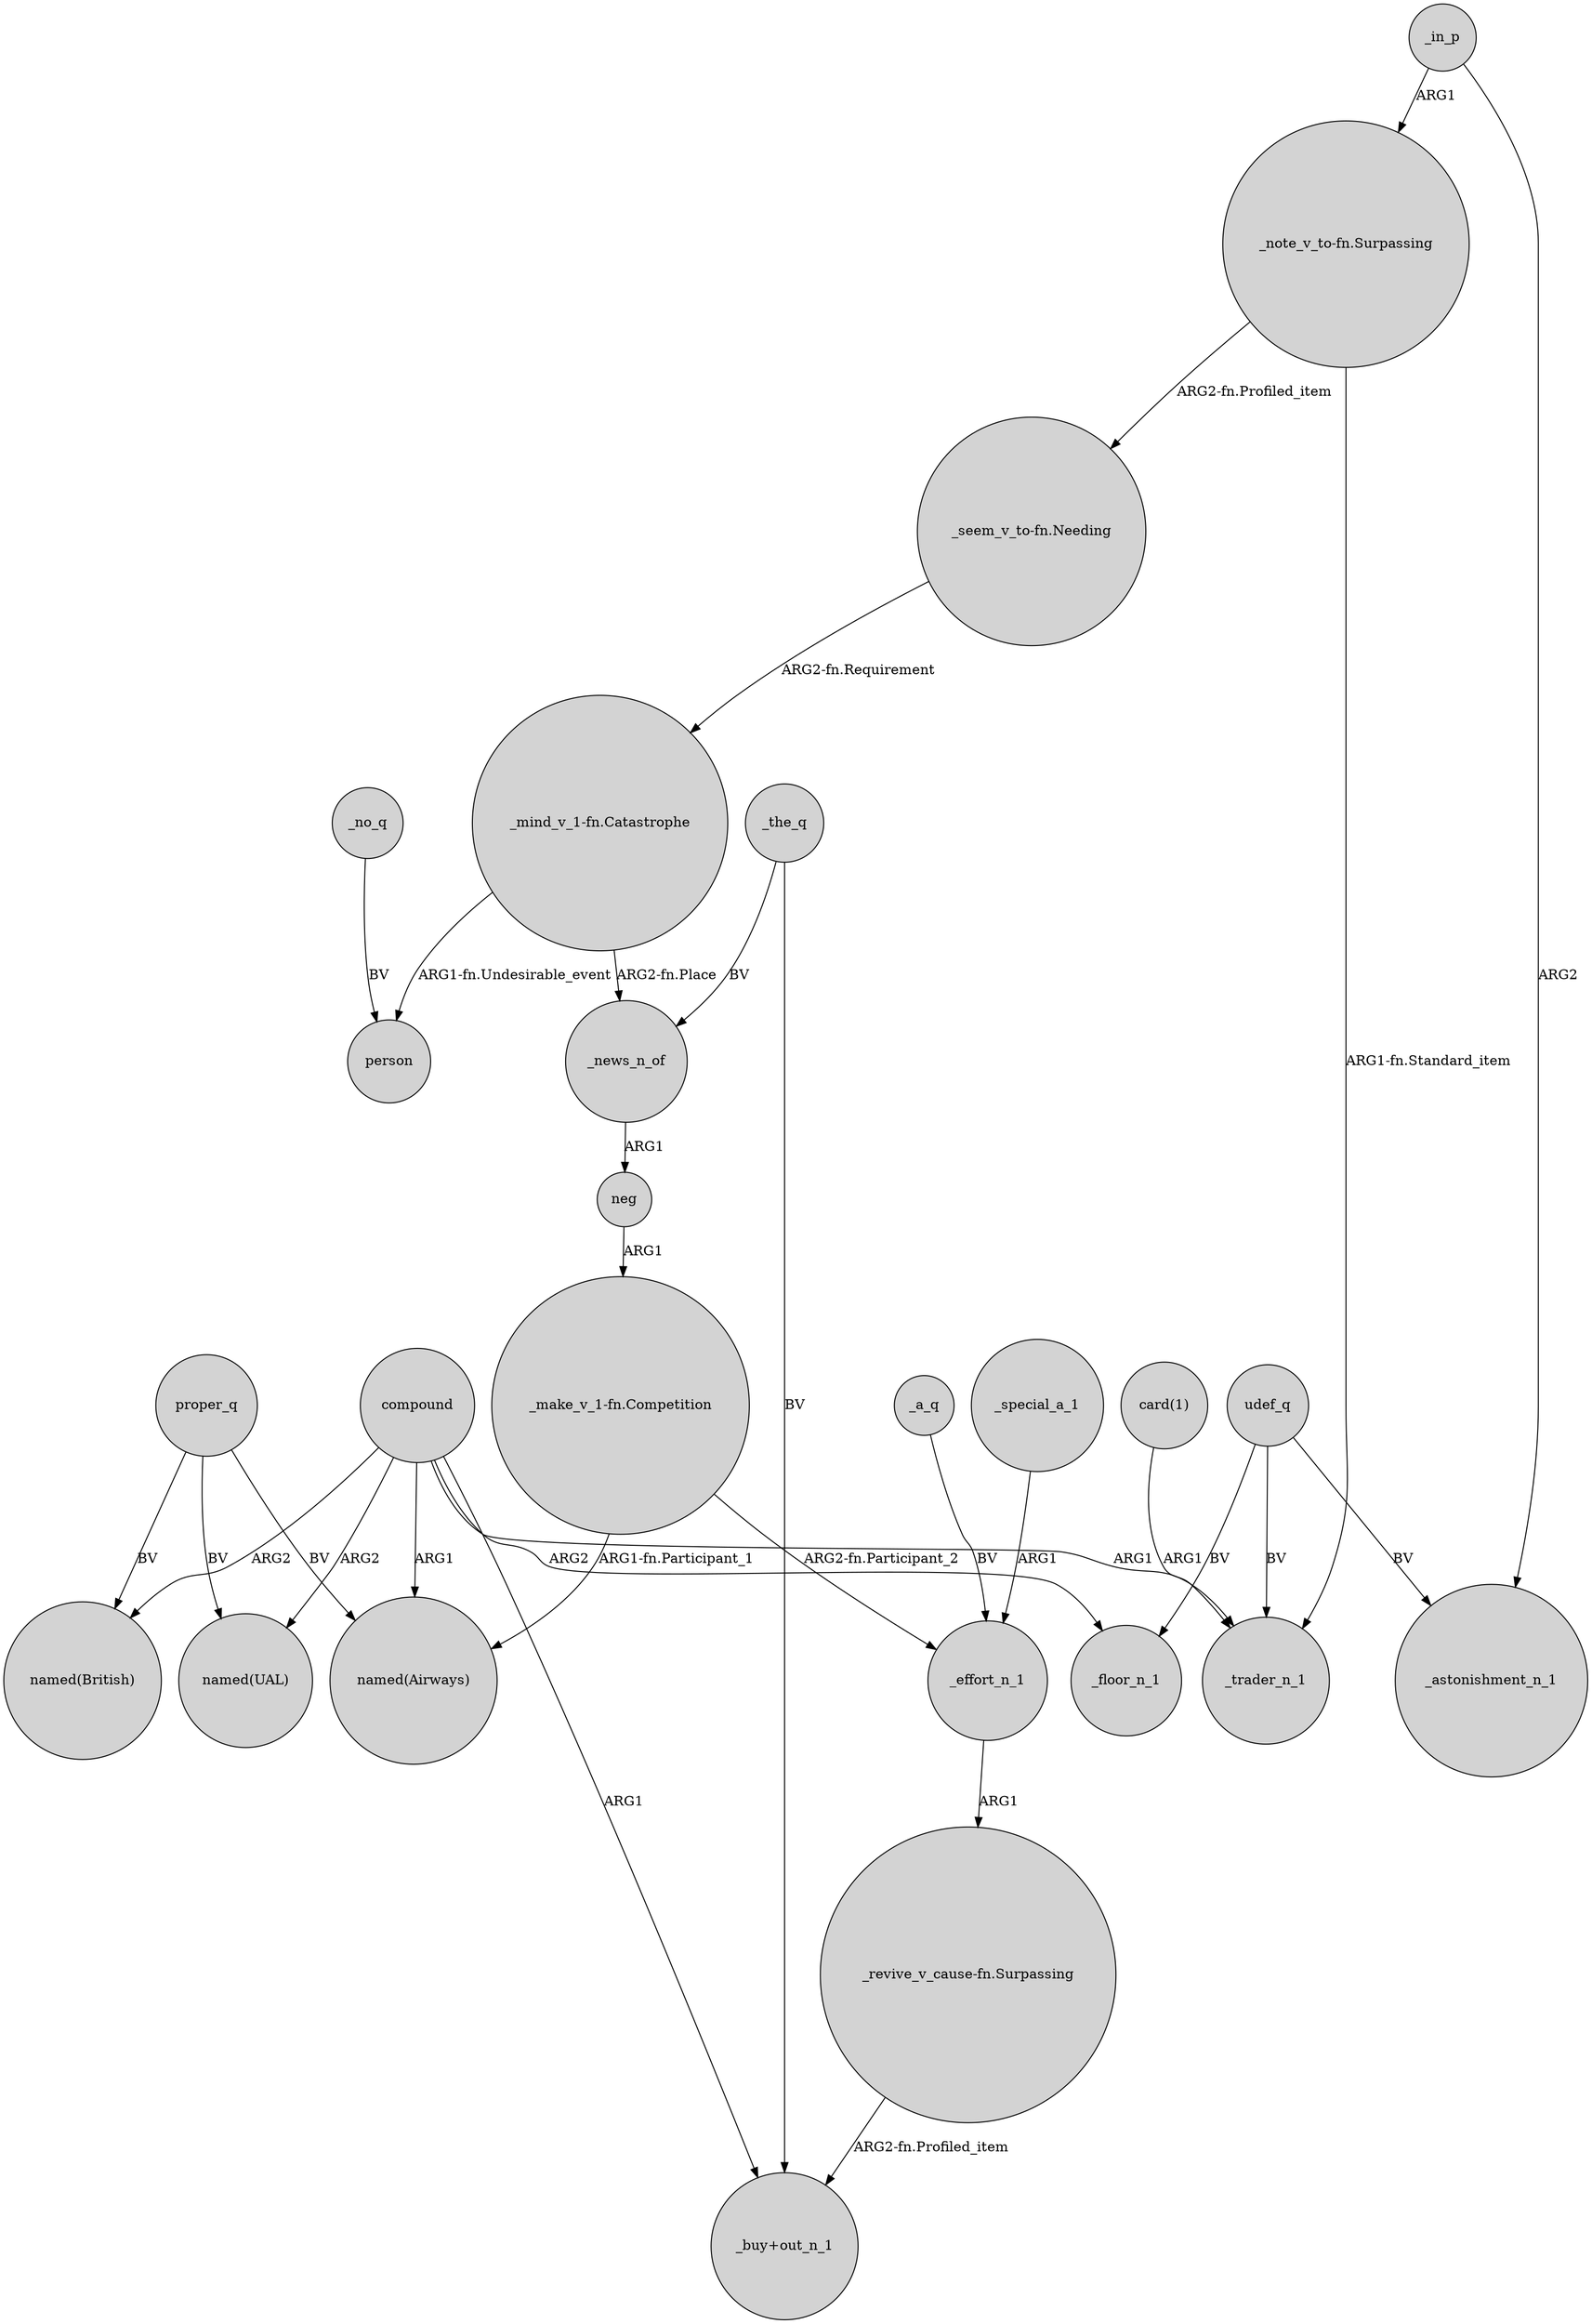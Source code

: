 digraph {
	node [shape=circle style=filled]
	proper_q -> "named(British)" [label=BV]
	_effort_n_1 -> "_revive_v_cause-fn.Surpassing" [label=ARG1]
	"card(1)" -> _trader_n_1 [label=ARG1]
	"_note_v_to-fn.Surpassing" -> "_seem_v_to-fn.Needing" [label="ARG2-fn.Profiled_item"]
	_in_p -> _astonishment_n_1 [label=ARG2]
	compound -> _trader_n_1 [label=ARG1]
	compound -> _floor_n_1 [label=ARG2]
	neg -> "_make_v_1-fn.Competition" [label=ARG1]
	_a_q -> _effort_n_1 [label=BV]
	compound -> "named(Airways)" [label=ARG1]
	proper_q -> "named(UAL)" [label=BV]
	udef_q -> _trader_n_1 [label=BV]
	_special_a_1 -> _effort_n_1 [label=ARG1]
	_no_q -> person [label=BV]
	"_note_v_to-fn.Surpassing" -> _trader_n_1 [label="ARG1-fn.Standard_item"]
	proper_q -> "named(Airways)" [label=BV]
	"_make_v_1-fn.Competition" -> "named(Airways)" [label="ARG1-fn.Participant_1"]
	"_make_v_1-fn.Competition" -> _effort_n_1 [label="ARG2-fn.Participant_2"]
	udef_q -> _astonishment_n_1 [label=BV]
	compound -> "named(UAL)" [label=ARG2]
	_the_q -> _news_n_of [label=BV]
	_in_p -> "_note_v_to-fn.Surpassing" [label=ARG1]
	compound -> "named(British)" [label=ARG2]
	_news_n_of -> neg [label=ARG1]
	compound -> "_buy+out_n_1" [label=ARG1]
	"_revive_v_cause-fn.Surpassing" -> "_buy+out_n_1" [label="ARG2-fn.Profiled_item"]
	"_mind_v_1-fn.Catastrophe" -> person [label="ARG1-fn.Undesirable_event"]
	_the_q -> "_buy+out_n_1" [label=BV]
	"_mind_v_1-fn.Catastrophe" -> _news_n_of [label="ARG2-fn.Place"]
	udef_q -> _floor_n_1 [label=BV]
	"_seem_v_to-fn.Needing" -> "_mind_v_1-fn.Catastrophe" [label="ARG2-fn.Requirement"]
}
